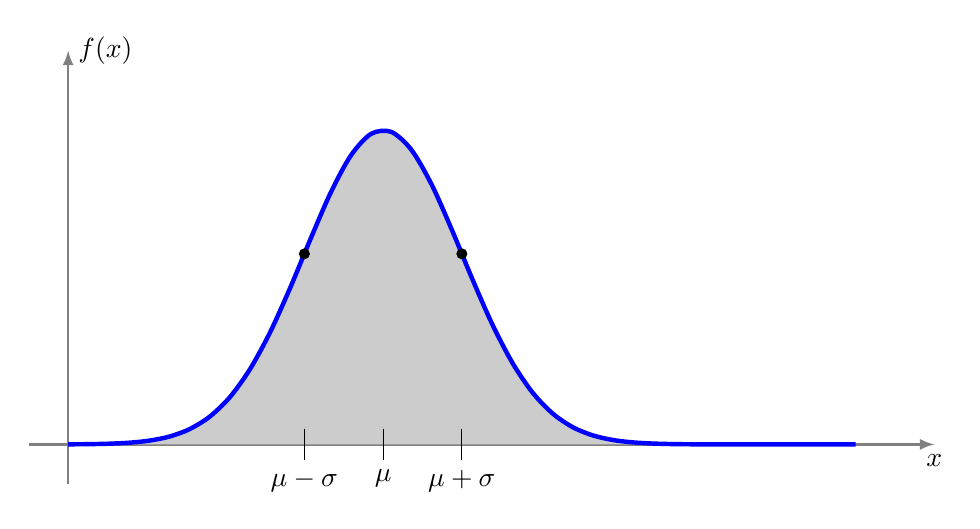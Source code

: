 \begin{tikzpicture}[scale=1]

% Esperance
    \def\mymu{4};

% variance
    \def\mysigma{2};

% Fonction
   %\def\fonction{ 1/(sqrt(2*3.14*\sigmadeux)) * exp{-1/2*1/\sigmadeux*(\x-\mu)*(\x-\mu)} };
   \def\fonction{ 10* (exp{-0.5*ln(2*pi*\mysigma*\mysigma)}) * (exp{-1/2*1/(\mysigma*\mysigma)*(\x-\mymu)*(\x-\mymu)}) };
   
% intervalle
    \def\a{10}; 


% Axes
    \draw[->,>=latex,thick, gray] (-0.5,0)--(\a+1,0) node[below,black] {$x$};
    \draw[->,>=latex,thick, gray] (0,-0.5)--(0,5) node[right,black] {$f(x)$};  




\def\mymu{4};
\def\mysigma{1};

% Graphe et aire
 \fill[black!20] (0,0) -- plot[domain=0:\a,variable=\x,smooth] ({\x},{\fonction}) -- (\a,0) -- cycle;
   \draw[ultra thick, color=blue,domain=-0:\a,samples=40,variable=\x,smooth] plot ( {\x} , {\fonction} );


\draw (\mymu,0.2) -- ++(0,-0.4) node[below] {$\mu$};
\draw (\mymu+\mysigma,0.2) -- ++(0,-0.4) node[below] {$\mu+\sigma$};
\draw (\mymu-\mysigma,0.2) -- ++(0,-0.4) node[below] {$\mu-\sigma$};

\def\x{\mymu-\mysigma};
\pgfmathparse{ 10* (exp{-0.5*ln(2*pi*\mysigma*\mysigma)}) * (exp{-1/2*1/(\mysigma*\mysigma)*(\x-\mymu)*(\x-\mymu)}) };
\node (I) at  (\x,\pgfmathresult) {};

\def\x{\mymu+\mysigma};
\pgfmathparse{ 10* (exp{-0.5*ln(2*pi*\mysigma*\mysigma)}) * (exp{-1/2*1/(\mysigma*\mysigma)*(\x-\mymu)*(\x-\mymu)}) };
\node (II) at  (\x,\pgfmathresult) {};

\fill (I) circle (2pt);
\fill (II) circle (2pt);



% \node[below] at (4,-1) {\bf Cas $\mu=4$, $\sigma^2 = 2$};

% \node[below, inner sep=10pt] at (0.5,0) {\vphantom{$n=10$}};


% % Labels
%   \foreach \x/\xtext in {0/0, 1/1, 2/2}
%   \draw (\x cm,2pt) -- (\x cm,-2pt) node[anchor=north] {$\xtext$};
%   \draw (1pt,1cm) -- (-1pt,1cm) node[anchor=east] {$1$};
%   \node[below, inner sep=10pt] at (0.5,0) {\vphantom{$n=10$}};

\end{tikzpicture}